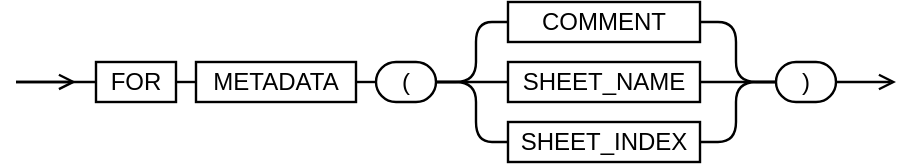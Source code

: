 <mxfile version="21.7.4" type="device">
  <diagram name="Page-1" id="EZHB2wXNZw8YtRh0WK4C">
    <mxGraphModel dx="1434" dy="758" grid="1" gridSize="10" guides="1" tooltips="1" connect="1" arrows="1" fold="1" page="1" pageScale="1" pageWidth="827" pageHeight="1169" math="0" shadow="0">
      <root>
        <mxCell id="0" />
        <mxCell id="1" parent="0" />
        <mxCell id="njociAYN94yBQqB4wYre-1" value="FOR" style="rounded=0;whiteSpace=wrap;html=1;shadow=0;comic=0;strokeOpacity=100;strokeColor=default;strokeWidth=1.2;" vertex="1" parent="1">
          <mxGeometry x="80" y="270" width="40" height="20" as="geometry" />
        </mxCell>
        <mxCell id="njociAYN94yBQqB4wYre-2" value="METADATA" style="rounded=0;whiteSpace=wrap;html=1;shadow=0;comic=0;strokeOpacity=100;strokeColor=default;strokeWidth=1.2;" vertex="1" parent="1">
          <mxGeometry x="130" y="270" width="80" height="20" as="geometry" />
        </mxCell>
        <mxCell id="njociAYN94yBQqB4wYre-3" value="(" style="rounded=1;whiteSpace=wrap;html=1;arcSize=50;shadow=0;comic=0;strokeOpacity=100;strokeColor=default;strokeWidth=1.2;" vertex="1" parent="1">
          <mxGeometry x="220" y="270" width="30" height="20" as="geometry" />
        </mxCell>
        <mxCell id="njociAYN94yBQqB4wYre-4" value=")" style="rounded=1;whiteSpace=wrap;html=1;arcSize=50;shadow=0;comic=0;strokeOpacity=100;strokeColor=default;strokeWidth=1.2;" vertex="1" parent="1">
          <mxGeometry x="420" y="270" width="30" height="20" as="geometry" />
        </mxCell>
        <mxCell id="njociAYN94yBQqB4wYre-5" value="COMMENT" style="rounded=0;whiteSpace=wrap;html=1;shadow=0;comic=0;strokeOpacity=100;strokeColor=default;strokeWidth=1.2;" vertex="1" parent="1">
          <mxGeometry x="286" y="240" width="96" height="20" as="geometry" />
        </mxCell>
        <mxCell id="njociAYN94yBQqB4wYre-6" value="SHEET_NAME" style="rounded=0;whiteSpace=wrap;html=1;shadow=0;comic=0;strokeOpacity=100;strokeColor=default;strokeWidth=1.2;" vertex="1" parent="1">
          <mxGeometry x="286" y="270" width="96" height="20" as="geometry" />
        </mxCell>
        <mxCell id="njociAYN94yBQqB4wYre-7" value="SHEET_INDEX" style="rounded=0;whiteSpace=wrap;html=1;shadow=0;comic=0;strokeOpacity=100;strokeColor=default;strokeWidth=1.2;" vertex="1" parent="1">
          <mxGeometry x="286" y="300" width="96" height="20" as="geometry" />
        </mxCell>
        <mxCell id="njociAYN94yBQqB4wYre-8" value="" style="endArrow=open;html=1;endFill=0;shadow=0;comic=0;exitX=1;exitY=0.5;exitDx=0;exitDy=0;strokeOpacity=100;strokeColor=default;strokeWidth=1.2;" edge="1" parent="1" source="njociAYN94yBQqB4wYre-4">
          <mxGeometry width="50" height="50" relative="1" as="geometry">
            <mxPoint x="470" y="279.71" as="sourcePoint" />
            <mxPoint x="480" y="280" as="targetPoint" />
          </mxGeometry>
        </mxCell>
        <mxCell id="njociAYN94yBQqB4wYre-9" value="" style="endArrow=none;html=1;exitX=1;exitY=0.5;exitDx=0;exitDy=0;entryX=0;entryY=0.5;entryDx=0;entryDy=0;shadow=0;comic=0;strokeOpacity=100;strokeColor=default;strokeWidth=1.2;" edge="1" parent="1" source="njociAYN94yBQqB4wYre-1" target="njociAYN94yBQqB4wYre-2">
          <mxGeometry width="50" height="50" relative="1" as="geometry">
            <mxPoint x="180" y="154" as="sourcePoint" />
            <mxPoint x="190" y="154" as="targetPoint" />
          </mxGeometry>
        </mxCell>
        <mxCell id="njociAYN94yBQqB4wYre-10" value="" style="endArrow=none;html=1;exitX=1;exitY=0.5;exitDx=0;exitDy=0;entryX=0;entryY=0.5;entryDx=0;entryDy=0;strokeOpacity=100;shadow=0;strokeColor=default;strokeWidth=1.2;" edge="1" parent="1" source="njociAYN94yBQqB4wYre-2" target="njociAYN94yBQqB4wYre-3">
          <mxGeometry width="50" height="50" relative="1" as="geometry">
            <mxPoint x="350" y="220" as="sourcePoint" />
            <mxPoint x="400" y="170" as="targetPoint" />
          </mxGeometry>
        </mxCell>
        <mxCell id="njociAYN94yBQqB4wYre-11" value="" style="endArrow=none;html=1;exitX=1;exitY=0.5;exitDx=0;exitDy=0;entryX=0;entryY=0.5;entryDx=0;entryDy=0;strokeOpacity=100;shadow=0;strokeColor=default;strokeWidth=1.2;" edge="1" parent="1" source="njociAYN94yBQqB4wYre-3" target="njociAYN94yBQqB4wYre-6">
          <mxGeometry width="50" height="50" relative="1" as="geometry">
            <mxPoint x="350" y="220" as="sourcePoint" />
            <mxPoint x="400" y="170" as="targetPoint" />
          </mxGeometry>
        </mxCell>
        <mxCell id="njociAYN94yBQqB4wYre-12" value="" style="endArrow=none;html=1;exitX=1;exitY=0.5;exitDx=0;exitDy=0;entryX=0;entryY=0.5;entryDx=0;entryDy=0;strokeOpacity=100;shadow=0;strokeColor=default;strokeWidth=1.2;" edge="1" parent="1" source="njociAYN94yBQqB4wYre-3" target="njociAYN94yBQqB4wYre-5">
          <mxGeometry width="50" height="50" relative="1" as="geometry">
            <mxPoint x="350" y="220" as="sourcePoint" />
            <mxPoint x="400" y="170" as="targetPoint" />
            <Array as="points">
              <mxPoint x="270" y="280" />
              <mxPoint x="270" y="250" />
            </Array>
          </mxGeometry>
        </mxCell>
        <mxCell id="njociAYN94yBQqB4wYre-13" value="" style="endArrow=none;html=1;exitX=1;exitY=0.5;exitDx=0;exitDy=0;entryX=0;entryY=0.5;entryDx=0;entryDy=0;strokeOpacity=100;shadow=0;strokeColor=default;strokeWidth=1.2;" edge="1" parent="1" source="njociAYN94yBQqB4wYre-3" target="njociAYN94yBQqB4wYre-7">
          <mxGeometry width="50" height="50" relative="1" as="geometry">
            <mxPoint x="238" y="340" as="sourcePoint" />
            <mxPoint x="282" y="310" as="targetPoint" />
            <Array as="points">
              <mxPoint x="270" y="280" />
              <mxPoint x="270" y="310" />
            </Array>
          </mxGeometry>
        </mxCell>
        <mxCell id="njociAYN94yBQqB4wYre-14" value="" style="endArrow=none;html=1;exitX=1;exitY=0.5;exitDx=0;exitDy=0;entryX=0;entryY=0.5;entryDx=0;entryDy=0;strokeOpacity=100;shadow=0;strokeColor=default;strokeWidth=1.2;" edge="1" parent="1" source="njociAYN94yBQqB4wYre-5" target="njociAYN94yBQqB4wYre-4">
          <mxGeometry width="50" height="50" relative="1" as="geometry">
            <mxPoint x="350" y="220" as="sourcePoint" />
            <mxPoint x="400" y="170" as="targetPoint" />
            <Array as="points">
              <mxPoint x="400" y="250" />
              <mxPoint x="400" y="280" />
            </Array>
          </mxGeometry>
        </mxCell>
        <mxCell id="njociAYN94yBQqB4wYre-15" value="" style="endArrow=none;html=1;exitX=1;exitY=0.5;exitDx=0;exitDy=0;entryX=0;entryY=0.5;entryDx=0;entryDy=0;strokeOpacity=100;shadow=0;strokeColor=default;strokeWidth=1.2;" edge="1" parent="1" source="njociAYN94yBQqB4wYre-7" target="njociAYN94yBQqB4wYre-4">
          <mxGeometry width="50" height="50" relative="1" as="geometry">
            <mxPoint x="350" y="220" as="sourcePoint" />
            <mxPoint x="400" y="170" as="targetPoint" />
            <Array as="points">
              <mxPoint x="400" y="310" />
              <mxPoint x="400" y="280" />
            </Array>
          </mxGeometry>
        </mxCell>
        <mxCell id="njociAYN94yBQqB4wYre-16" value="" style="endArrow=none;html=1;exitX=1;exitY=0.5;exitDx=0;exitDy=0;entryX=0;entryY=0.5;entryDx=0;entryDy=0;strokeOpacity=100;shadow=0;strokeColor=default;strokeWidth=1.2;" edge="1" parent="1" source="njociAYN94yBQqB4wYre-6" target="njociAYN94yBQqB4wYre-4">
          <mxGeometry width="50" height="50" relative="1" as="geometry">
            <mxPoint x="350" y="220" as="sourcePoint" />
            <mxPoint x="400" y="170" as="targetPoint" />
          </mxGeometry>
        </mxCell>
        <mxCell id="njociAYN94yBQqB4wYre-17" value="" style="endArrow=open;html=1;endFill=0;sourcePerimeterSpacing=0;targetPerimeterSpacing=0;jumpSize=6;shadow=0;comic=0;strokeOpacity=100;strokeColor=default;strokeWidth=1.2;" edge="1" parent="1">
          <mxGeometry width="50" height="50" relative="1" as="geometry">
            <mxPoint x="40" y="279.97" as="sourcePoint" />
            <mxPoint x="70" y="279.97" as="targetPoint" />
          </mxGeometry>
        </mxCell>
        <mxCell id="njociAYN94yBQqB4wYre-18" value="" style="endArrow=none;html=1;entryX=0;entryY=0.5;entryDx=0;entryDy=0;endFill=0;sourcePerimeterSpacing=0;targetPerimeterSpacing=0;jumpSize=6;shadow=0;comic=0;strokeOpacity=100;strokeColor=default;strokeWidth=1.2;" edge="1" parent="1" target="njociAYN94yBQqB4wYre-1">
          <mxGeometry width="50" height="50" relative="1" as="geometry">
            <mxPoint x="40" y="280" as="sourcePoint" />
            <mxPoint x="60" y="279.71" as="targetPoint" />
          </mxGeometry>
        </mxCell>
      </root>
    </mxGraphModel>
  </diagram>
</mxfile>
